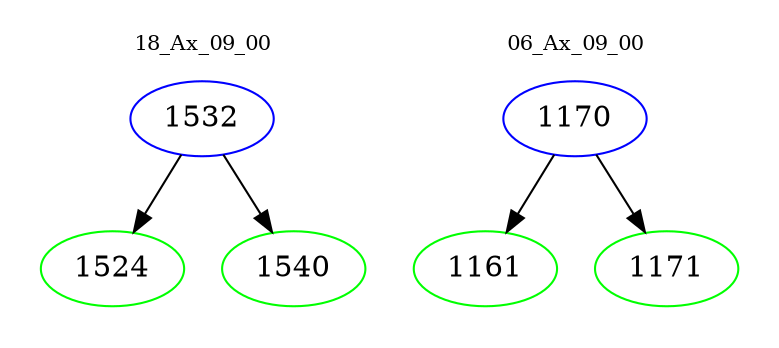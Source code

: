 digraph{
subgraph cluster_0 {
color = white
label = "18_Ax_09_00";
fontsize=10;
T0_1532 [label="1532", color="blue"]
T0_1532 -> T0_1524 [color="black"]
T0_1524 [label="1524", color="green"]
T0_1532 -> T0_1540 [color="black"]
T0_1540 [label="1540", color="green"]
}
subgraph cluster_1 {
color = white
label = "06_Ax_09_00";
fontsize=10;
T1_1170 [label="1170", color="blue"]
T1_1170 -> T1_1161 [color="black"]
T1_1161 [label="1161", color="green"]
T1_1170 -> T1_1171 [color="black"]
T1_1171 [label="1171", color="green"]
}
}
